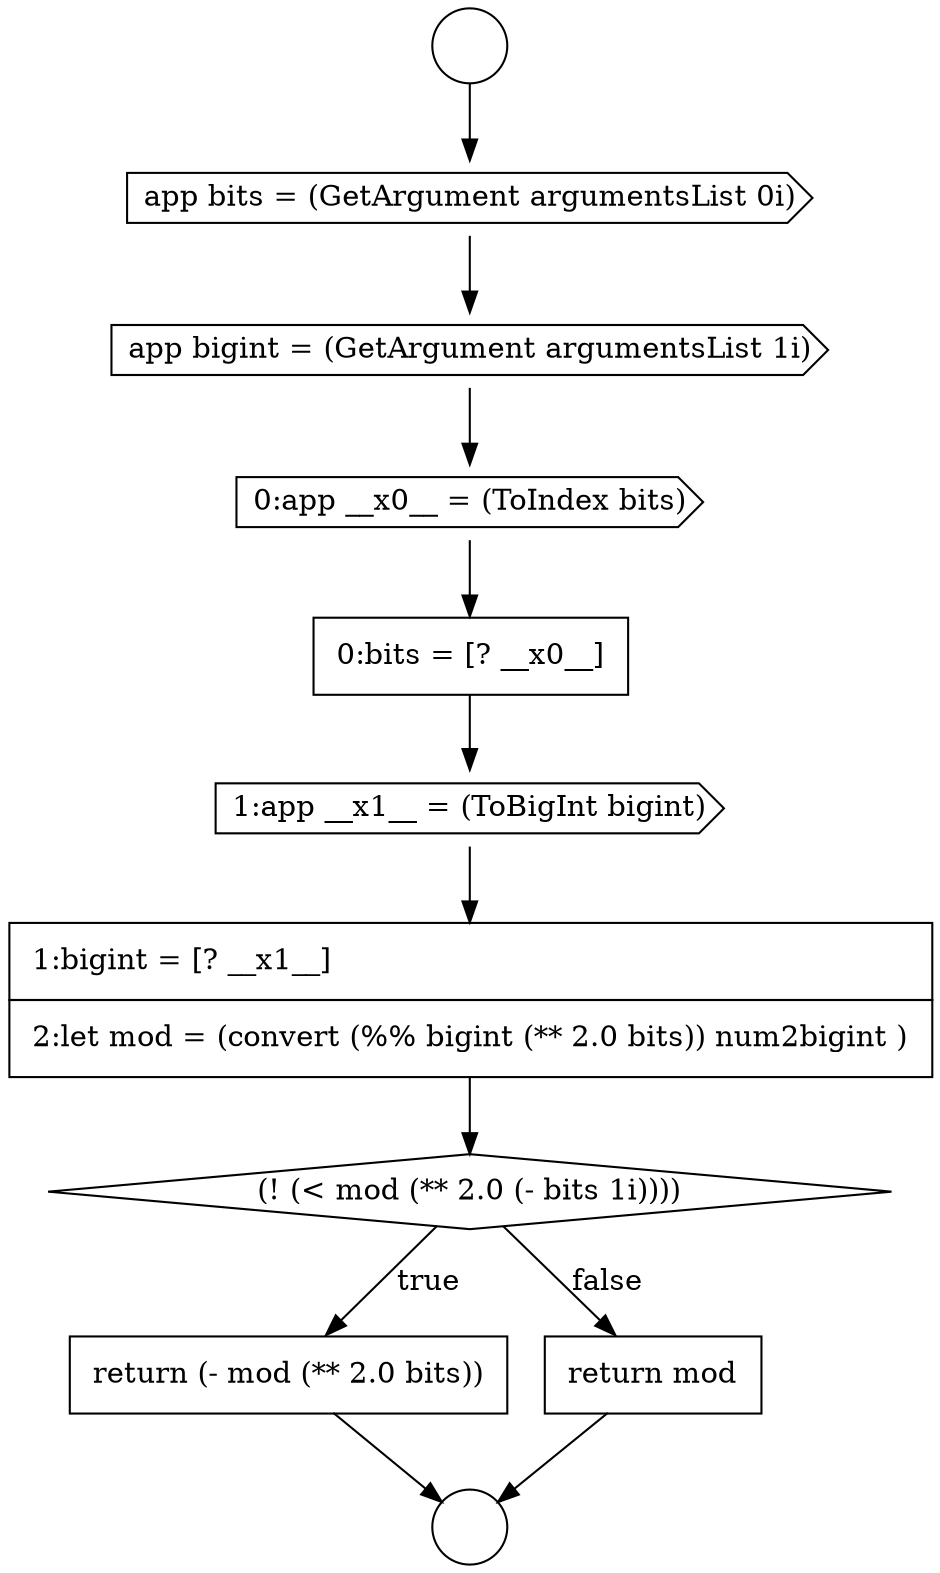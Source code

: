digraph {
  node13035 [shape=cds, label=<<font color="black">app bigint = (GetArgument argumentsList 1i)</font>> color="black" fillcolor="white" style=filled]
  node13039 [shape=none, margin=0, label=<<font color="black">
    <table border="0" cellborder="1" cellspacing="0" cellpadding="10">
      <tr><td align="left">1:bigint = [? __x1__]</td></tr>
      <tr><td align="left">2:let mod = (convert (%% bigint (** 2.0 bits)) num2bigint )</td></tr>
    </table>
  </font>> color="black" fillcolor="white" style=filled]
  node13038 [shape=cds, label=<<font color="black">1:app __x1__ = (ToBigInt bigint)</font>> color="black" fillcolor="white" style=filled]
  node13034 [shape=cds, label=<<font color="black">app bits = (GetArgument argumentsList 0i)</font>> color="black" fillcolor="white" style=filled]
  node13041 [shape=none, margin=0, label=<<font color="black">
    <table border="0" cellborder="1" cellspacing="0" cellpadding="10">
      <tr><td align="left">return (- mod (** 2.0 bits))</td></tr>
    </table>
  </font>> color="black" fillcolor="white" style=filled]
  node13033 [shape=circle label=" " color="black" fillcolor="white" style=filled]
  node13032 [shape=circle label=" " color="black" fillcolor="white" style=filled]
  node13036 [shape=cds, label=<<font color="black">0:app __x0__ = (ToIndex bits)</font>> color="black" fillcolor="white" style=filled]
  node13040 [shape=diamond, label=<<font color="black">(! (&lt; mod (** 2.0 (- bits 1i))))</font>> color="black" fillcolor="white" style=filled]
  node13042 [shape=none, margin=0, label=<<font color="black">
    <table border="0" cellborder="1" cellspacing="0" cellpadding="10">
      <tr><td align="left">return mod</td></tr>
    </table>
  </font>> color="black" fillcolor="white" style=filled]
  node13037 [shape=none, margin=0, label=<<font color="black">
    <table border="0" cellborder="1" cellspacing="0" cellpadding="10">
      <tr><td align="left">0:bits = [? __x0__]</td></tr>
    </table>
  </font>> color="black" fillcolor="white" style=filled]
  node13041 -> node13033 [ color="black"]
  node13034 -> node13035 [ color="black"]
  node13042 -> node13033 [ color="black"]
  node13040 -> node13041 [label=<<font color="black">true</font>> color="black"]
  node13040 -> node13042 [label=<<font color="black">false</font>> color="black"]
  node13039 -> node13040 [ color="black"]
  node13036 -> node13037 [ color="black"]
  node13032 -> node13034 [ color="black"]
  node13035 -> node13036 [ color="black"]
  node13038 -> node13039 [ color="black"]
  node13037 -> node13038 [ color="black"]
}
